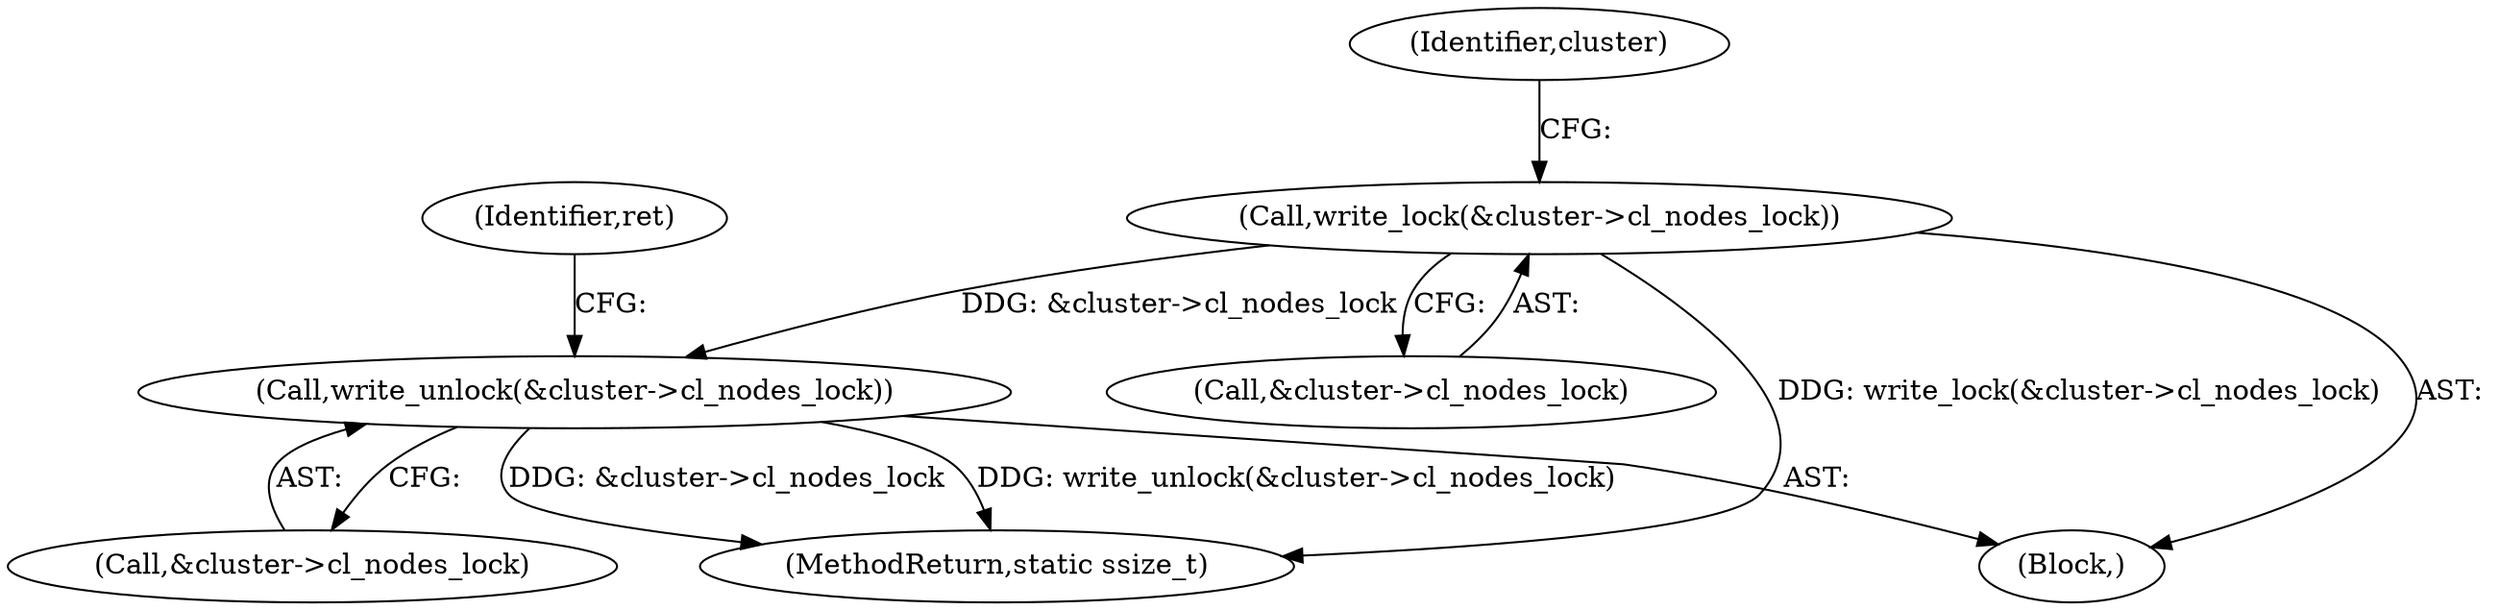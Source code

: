 digraph "0_linux_853bc26a7ea39e354b9f8889ae7ad1492ffa28d2_1@API" {
"1000175" [label="(Call,write_lock(&cluster->cl_nodes_lock))"];
"1000221" [label="(Call,write_unlock(&cluster->cl_nodes_lock))"];
"1000221" [label="(Call,write_unlock(&cluster->cl_nodes_lock))"];
"1000183" [label="(Identifier,cluster)"];
"1000232" [label="(MethodReturn,static ssize_t)"];
"1000227" [label="(Identifier,ret)"];
"1000176" [label="(Call,&cluster->cl_nodes_lock)"];
"1000222" [label="(Call,&cluster->cl_nodes_lock)"];
"1000175" [label="(Call,write_lock(&cluster->cl_nodes_lock))"];
"1000106" [label="(Block,)"];
"1000175" -> "1000106"  [label="AST: "];
"1000175" -> "1000176"  [label="CFG: "];
"1000176" -> "1000175"  [label="AST: "];
"1000183" -> "1000175"  [label="CFG: "];
"1000175" -> "1000232"  [label="DDG: write_lock(&cluster->cl_nodes_lock)"];
"1000175" -> "1000221"  [label="DDG: &cluster->cl_nodes_lock"];
"1000221" -> "1000106"  [label="AST: "];
"1000221" -> "1000222"  [label="CFG: "];
"1000222" -> "1000221"  [label="AST: "];
"1000227" -> "1000221"  [label="CFG: "];
"1000221" -> "1000232"  [label="DDG: write_unlock(&cluster->cl_nodes_lock)"];
"1000221" -> "1000232"  [label="DDG: &cluster->cl_nodes_lock"];
}
